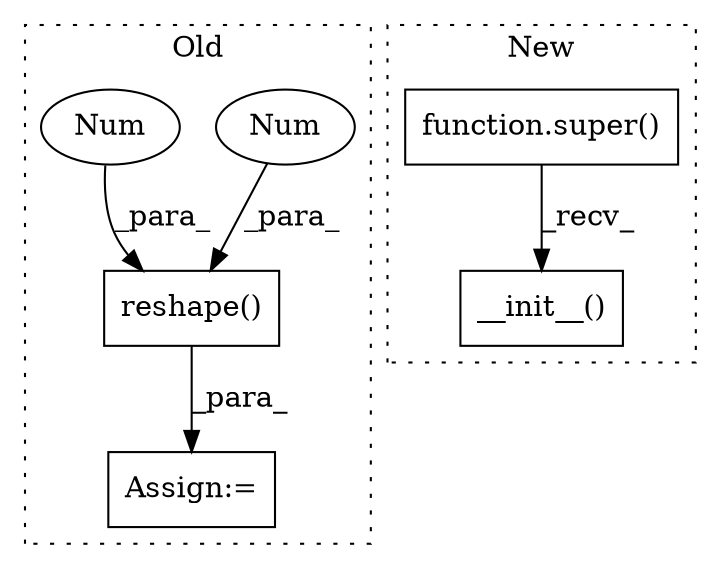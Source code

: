 digraph G {
subgraph cluster0 {
1 [label="reshape()" a="75" s="3524,3559" l="30,1" shape="box"];
4 [label="Num" a="76" s="3554" l="2" shape="ellipse"];
5 [label="Num" a="76" s="3558" l="1" shape="ellipse"];
6 [label="Assign:=" a="68" s="3521" l="3" shape="box"];
label = "Old";
style="dotted";
}
subgraph cluster1 {
2 [label="__init__()" a="75" s="1924,1950" l="17,1" shape="box"];
3 [label="function.super()" a="75" s="1924" l="7" shape="box"];
label = "New";
style="dotted";
}
1 -> 6 [label="_para_"];
3 -> 2 [label="_recv_"];
4 -> 1 [label="_para_"];
5 -> 1 [label="_para_"];
}